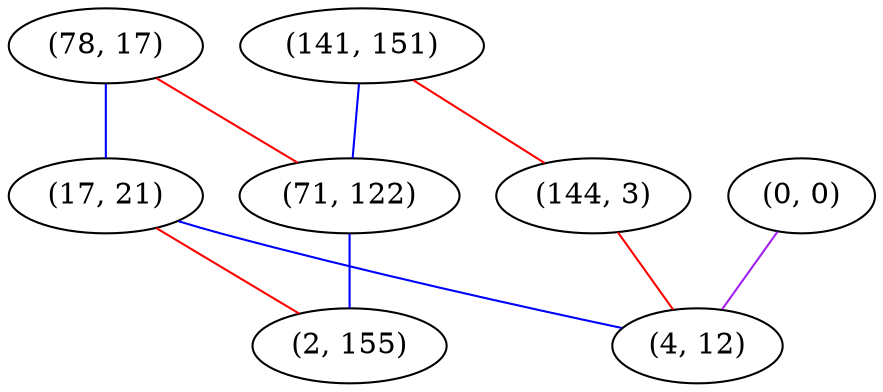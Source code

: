 graph "" {
"(78, 17)";
"(141, 151)";
"(71, 122)";
"(144, 3)";
"(0, 0)";
"(17, 21)";
"(4, 12)";
"(2, 155)";
"(78, 17)" -- "(17, 21)"  [color=blue, key=0, weight=3];
"(78, 17)" -- "(71, 122)"  [color=red, key=0, weight=1];
"(141, 151)" -- "(144, 3)"  [color=red, key=0, weight=1];
"(141, 151)" -- "(71, 122)"  [color=blue, key=0, weight=3];
"(71, 122)" -- "(2, 155)"  [color=blue, key=0, weight=3];
"(144, 3)" -- "(4, 12)"  [color=red, key=0, weight=1];
"(0, 0)" -- "(4, 12)"  [color=purple, key=0, weight=4];
"(17, 21)" -- "(4, 12)"  [color=blue, key=0, weight=3];
"(17, 21)" -- "(2, 155)"  [color=red, key=0, weight=1];
}
